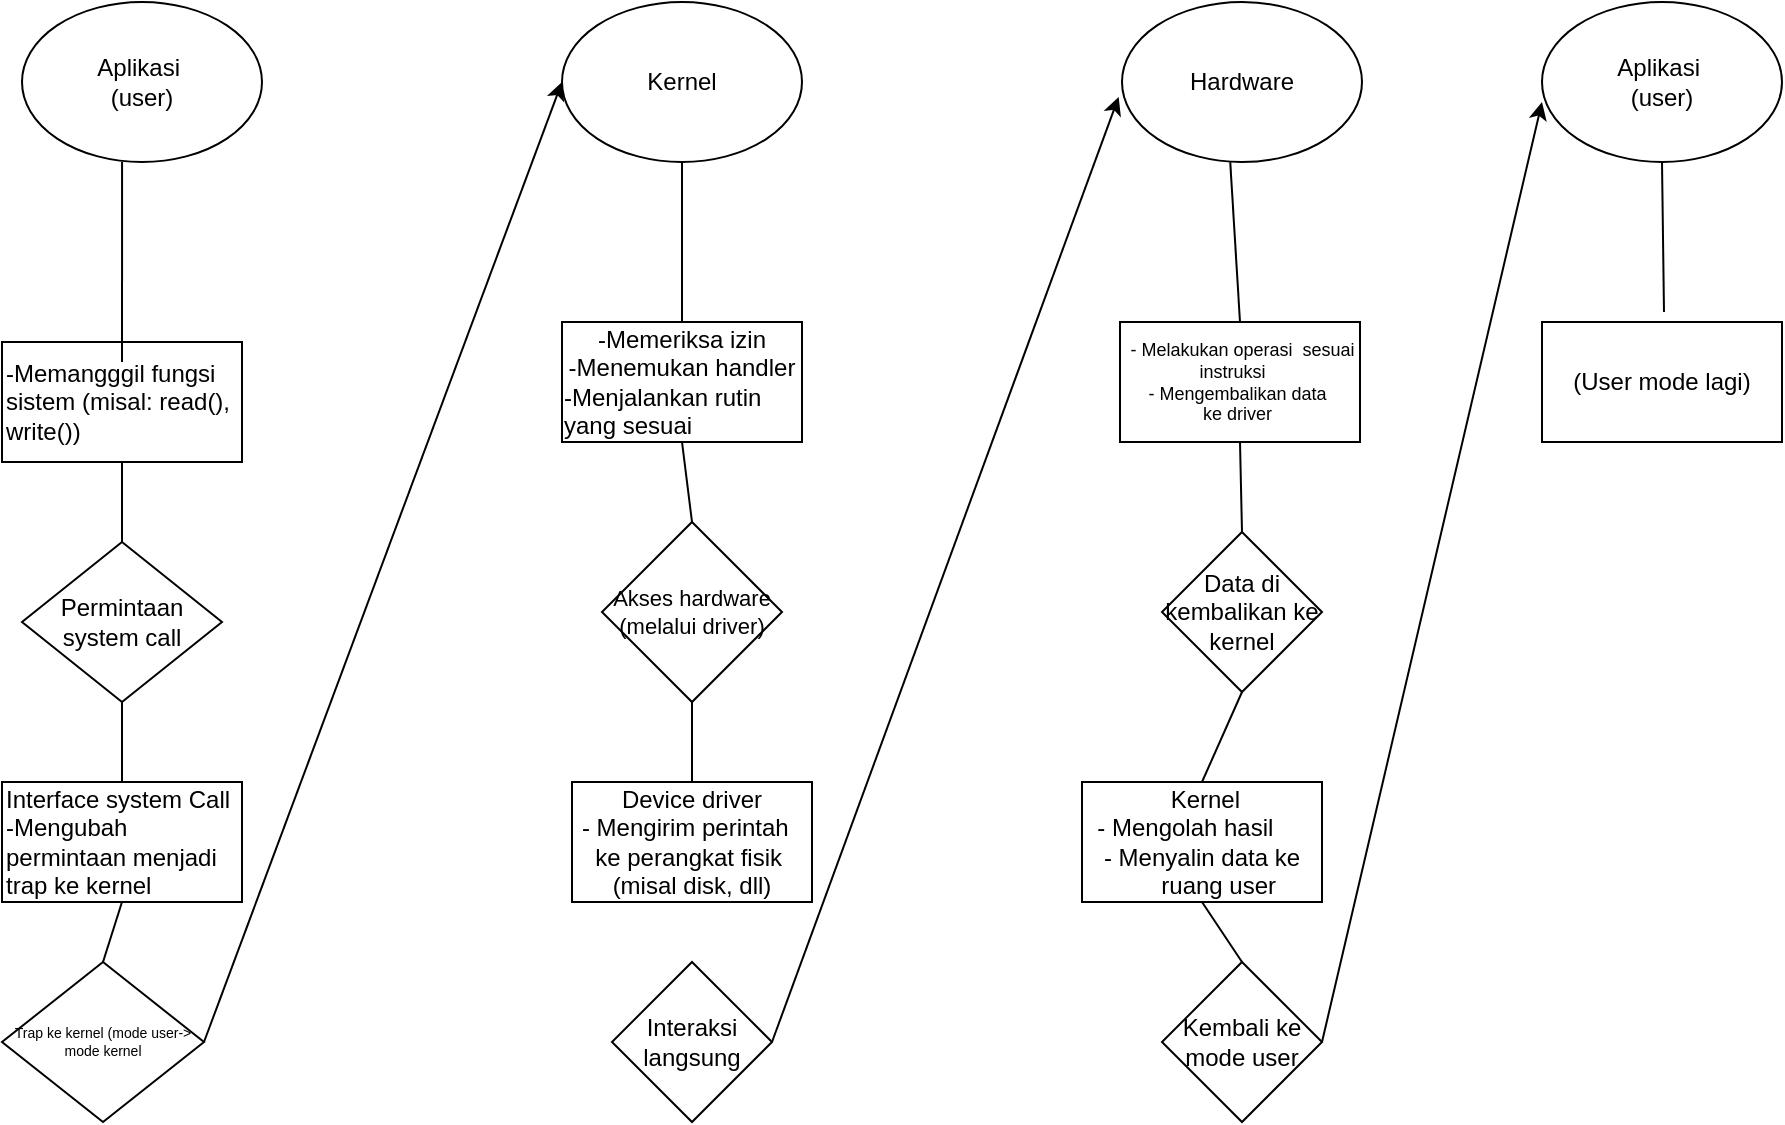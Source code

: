 <mxfile version="28.2.7">
  <diagram name="Page-1" id="0t4Rk3qzsJG7LTaFxkpD">
    <mxGraphModel grid="1" page="1" gridSize="10" guides="1" tooltips="1" connect="1" arrows="1" fold="1" pageScale="1" pageWidth="850" pageHeight="1100" math="0" shadow="0">
      <root>
        <mxCell id="0" />
        <mxCell id="1" parent="0" />
        <mxCell id="8Mh1oN0NGYm48fOSlmdf-2" value="Aplikasi&amp;nbsp;&lt;div&gt;(user)&lt;/div&gt;" style="ellipse;whiteSpace=wrap;html=1;" vertex="1" parent="1">
          <mxGeometry x="60" y="80" width="120" height="80" as="geometry" />
        </mxCell>
        <mxCell id="8Mh1oN0NGYm48fOSlmdf-3" value="Kernel" style="ellipse;whiteSpace=wrap;html=1;" vertex="1" parent="1">
          <mxGeometry x="330" y="80" width="120" height="80" as="geometry" />
        </mxCell>
        <mxCell id="8Mh1oN0NGYm48fOSlmdf-4" value="Hardware" style="ellipse;whiteSpace=wrap;html=1;" vertex="1" parent="1">
          <mxGeometry x="610" y="80" width="120" height="80" as="geometry" />
        </mxCell>
        <mxCell id="8Mh1oN0NGYm48fOSlmdf-6" value="Aplikasi&amp;nbsp;&lt;div&gt;(user)&lt;/div&gt;" style="ellipse;whiteSpace=wrap;html=1;" vertex="1" parent="1">
          <mxGeometry x="820" y="80" width="120" height="80" as="geometry" />
        </mxCell>
        <mxCell id="8Mh1oN0NGYm48fOSlmdf-7" value="-Memangggil fungsi sistem (misal: read(), write())" style="rounded=0;whiteSpace=wrap;html=1;align=left;" vertex="1" parent="1">
          <mxGeometry x="50" y="250" width="120" height="60" as="geometry" />
        </mxCell>
        <mxCell id="8Mh1oN0NGYm48fOSlmdf-8" value="Permintaan system call" style="rhombus;whiteSpace=wrap;html=1;" vertex="1" parent="1">
          <mxGeometry x="60" y="350" width="100" height="80" as="geometry" />
        </mxCell>
        <mxCell id="8Mh1oN0NGYm48fOSlmdf-9" value="Interface system Call&lt;div&gt;-Mengubah permintaan menjadi trap ke kernel&lt;/div&gt;" style="rounded=0;whiteSpace=wrap;html=1;align=left;" vertex="1" parent="1">
          <mxGeometry x="50" y="470" width="120" height="60" as="geometry" />
        </mxCell>
        <mxCell id="8Mh1oN0NGYm48fOSlmdf-10" value="" style="endArrow=none;html=1;rounded=0;exitX=0.417;exitY=1;exitDx=0;exitDy=0;exitPerimeter=0;entryX=0.5;entryY=0.167;entryDx=0;entryDy=0;entryPerimeter=0;" edge="1" parent="1" source="8Mh1oN0NGYm48fOSlmdf-2" target="8Mh1oN0NGYm48fOSlmdf-7">
          <mxGeometry width="50" height="50" relative="1" as="geometry">
            <mxPoint x="400" y="300" as="sourcePoint" />
            <mxPoint x="450" y="250" as="targetPoint" />
          </mxGeometry>
        </mxCell>
        <mxCell id="8Mh1oN0NGYm48fOSlmdf-11" value="Trap ke kernel (mode user-&amp;gt;&lt;div&gt;mode kernel&lt;/div&gt;" style="rhombus;whiteSpace=wrap;html=1;fontSize=7;" vertex="1" parent="1">
          <mxGeometry x="50" y="560" width="101" height="80" as="geometry" />
        </mxCell>
        <mxCell id="LMijqFPGDNtqC9Maa4uh-1" value="-Memeriksa izin&lt;div&gt;-Menemukan handler&lt;/div&gt;&lt;div style=&quot;text-align: left;&quot;&gt;-Menjalankan rutin yang sesuai&lt;/div&gt;" style="rounded=0;whiteSpace=wrap;html=1;" vertex="1" parent="1">
          <mxGeometry x="330" y="240" width="120" height="60" as="geometry" />
        </mxCell>
        <mxCell id="LMijqFPGDNtqC9Maa4uh-2" value="Akses hardware&lt;div&gt;(melalui driver)&lt;/div&gt;" style="rhombus;whiteSpace=wrap;html=1;fontSize=11;" vertex="1" parent="1">
          <mxGeometry x="350" y="340" width="90" height="90" as="geometry" />
        </mxCell>
        <mxCell id="LMijqFPGDNtqC9Maa4uh-4" value="Device driver&lt;div&gt;&lt;div&gt;- Mengirim perintah&amp;nbsp;&amp;nbsp;&lt;/div&gt;&lt;div&gt;ke perangkat fisik&amp;nbsp;&lt;/div&gt;&lt;div&gt;(misal disk, dll)&lt;/div&gt;&lt;/div&gt;" style="rounded=0;whiteSpace=wrap;html=1;" vertex="1" parent="1">
          <mxGeometry x="335" y="470" width="120" height="60" as="geometry" />
        </mxCell>
        <mxCell id="LMijqFPGDNtqC9Maa4uh-5" value="Interaksi langsung" style="rhombus;whiteSpace=wrap;html=1;rounded=0;" vertex="1" parent="1">
          <mxGeometry x="355" y="560" width="80" height="80" as="geometry" />
        </mxCell>
        <mxCell id="LMijqFPGDNtqC9Maa4uh-7" value="Data di kembalikan ke kernel" style="rhombus;whiteSpace=wrap;html=1;" vertex="1" parent="1">
          <mxGeometry x="630" y="345" width="80" height="80" as="geometry" />
        </mxCell>
        <mxCell id="LMijqFPGDNtqC9Maa4uh-8" value="&lt;div&gt;&amp;nbsp;- Melakukan operasi&amp;nbsp;&lt;span style=&quot;background-color: transparent; color: light-dark(rgb(0, 0, 0), rgb(255, 255, 255));&quot;&gt;&amp;nbsp;sesuai instruksi&amp;nbsp; &amp;nbsp;&lt;/span&gt;&lt;/div&gt;&lt;div&gt;- Mengembalikan data&amp;nbsp;&lt;/div&gt;&lt;div&gt;&amp;nbsp; ke driver&amp;nbsp; &amp;nbsp;&lt;/div&gt;" style="rounded=0;whiteSpace=wrap;html=1;fontSize=9;" vertex="1" parent="1">
          <mxGeometry x="609" y="240" width="120" height="60" as="geometry" />
        </mxCell>
        <mxCell id="LMijqFPGDNtqC9Maa4uh-9" value="&lt;div&gt;&amp;nbsp;Kernel&lt;/div&gt;&lt;div&gt;- Mengolah hasil&amp;nbsp; &amp;nbsp; &amp;nbsp;&lt;/div&gt;&lt;div&gt;&amp;nbsp;- Menyalin data ke&amp;nbsp; &amp;nbsp;&amp;nbsp;&lt;span style=&quot;background-color: transparent; color: light-dark(rgb(0, 0, 0), rgb(255, 255, 255));&quot;&gt;&amp;nbsp; &amp;nbsp;ruang user&lt;/span&gt;&lt;/div&gt;" style="rounded=0;whiteSpace=wrap;html=1;" vertex="1" parent="1">
          <mxGeometry x="590" y="470" width="120" height="60" as="geometry" />
        </mxCell>
        <mxCell id="LMijqFPGDNtqC9Maa4uh-10" value="Kembali ke mode user" style="rhombus;whiteSpace=wrap;html=1;" vertex="1" parent="1">
          <mxGeometry x="630" y="560" width="80" height="80" as="geometry" />
        </mxCell>
        <mxCell id="LMijqFPGDNtqC9Maa4uh-12" value="(User mode lagi)" style="rounded=0;whiteSpace=wrap;html=1;" vertex="1" parent="1">
          <mxGeometry x="820" y="240" width="120" height="60" as="geometry" />
        </mxCell>
        <mxCell id="LMijqFPGDNtqC9Maa4uh-13" value="" style="endArrow=none;html=1;rounded=0;entryX=0.5;entryY=1;entryDx=0;entryDy=0;" edge="1" parent="1" source="8Mh1oN0NGYm48fOSlmdf-8" target="8Mh1oN0NGYm48fOSlmdf-7">
          <mxGeometry width="50" height="50" relative="1" as="geometry">
            <mxPoint x="460" y="370" as="sourcePoint" />
            <mxPoint x="510" y="320" as="targetPoint" />
          </mxGeometry>
        </mxCell>
        <mxCell id="LMijqFPGDNtqC9Maa4uh-14" value="" style="endArrow=none;html=1;rounded=0;entryX=0.5;entryY=1;entryDx=0;entryDy=0;exitX=0.5;exitY=0;exitDx=0;exitDy=0;" edge="1" parent="1" source="8Mh1oN0NGYm48fOSlmdf-9" target="8Mh1oN0NGYm48fOSlmdf-8">
          <mxGeometry width="50" height="50" relative="1" as="geometry">
            <mxPoint x="100" y="480" as="sourcePoint" />
            <mxPoint x="100" y="440" as="targetPoint" />
          </mxGeometry>
        </mxCell>
        <mxCell id="LMijqFPGDNtqC9Maa4uh-16" value="" style="endArrow=none;html=1;rounded=0;entryX=0.5;entryY=1;entryDx=0;entryDy=0;" edge="1" parent="1" source="LMijqFPGDNtqC9Maa4uh-1" target="8Mh1oN0NGYm48fOSlmdf-3">
          <mxGeometry width="50" height="50" relative="1" as="geometry">
            <mxPoint x="460" y="370" as="sourcePoint" />
            <mxPoint x="510" y="320" as="targetPoint" />
          </mxGeometry>
        </mxCell>
        <mxCell id="LMijqFPGDNtqC9Maa4uh-17" value="" style="endArrow=none;html=1;rounded=0;entryX=0.5;entryY=1;entryDx=0;entryDy=0;exitX=0.5;exitY=0;exitDx=0;exitDy=0;" edge="1" parent="1" source="LMijqFPGDNtqC9Maa4uh-2" target="LMijqFPGDNtqC9Maa4uh-1">
          <mxGeometry width="50" height="50" relative="1" as="geometry">
            <mxPoint x="390" y="330" as="sourcePoint" />
            <mxPoint x="330" y="280" as="targetPoint" />
          </mxGeometry>
        </mxCell>
        <mxCell id="LMijqFPGDNtqC9Maa4uh-18" value="" style="endArrow=none;html=1;rounded=0;entryX=0.5;entryY=0;entryDx=0;entryDy=0;exitX=0.5;exitY=1;exitDx=0;exitDy=0;" edge="1" parent="1" source="LMijqFPGDNtqC9Maa4uh-2" target="LMijqFPGDNtqC9Maa4uh-4">
          <mxGeometry width="50" height="50" relative="1" as="geometry">
            <mxPoint x="460" y="370" as="sourcePoint" />
            <mxPoint x="510" y="320" as="targetPoint" />
          </mxGeometry>
        </mxCell>
        <mxCell id="LMijqFPGDNtqC9Maa4uh-19" value="" style="endArrow=none;html=1;rounded=0;entryX=0.5;entryY=0;entryDx=0;entryDy=0;exitX=0.5;exitY=1;exitDx=0;exitDy=0;" edge="1" parent="1" source="8Mh1oN0NGYm48fOSlmdf-9" target="8Mh1oN0NGYm48fOSlmdf-11">
          <mxGeometry width="50" height="50" relative="1" as="geometry">
            <mxPoint x="460" y="370" as="sourcePoint" />
            <mxPoint x="510" y="320" as="targetPoint" />
          </mxGeometry>
        </mxCell>
        <mxCell id="LMijqFPGDNtqC9Maa4uh-21" value="" style="endArrow=classic;html=1;rounded=0;exitX=1;exitY=0.5;exitDx=0;exitDy=0;entryX=0;entryY=0.5;entryDx=0;entryDy=0;" edge="1" parent="1" source="8Mh1oN0NGYm48fOSlmdf-11" target="8Mh1oN0NGYm48fOSlmdf-3">
          <mxGeometry width="50" height="50" relative="1" as="geometry">
            <mxPoint x="450" y="370" as="sourcePoint" />
            <mxPoint x="500" y="320" as="targetPoint" />
          </mxGeometry>
        </mxCell>
        <mxCell id="LMijqFPGDNtqC9Maa4uh-23" value="" style="endArrow=classic;html=1;rounded=0;exitX=1;exitY=0.5;exitDx=0;exitDy=0;entryX=-0.014;entryY=0.593;entryDx=0;entryDy=0;entryPerimeter=0;" edge="1" parent="1" source="LMijqFPGDNtqC9Maa4uh-5" target="8Mh1oN0NGYm48fOSlmdf-4">
          <mxGeometry width="50" height="50" relative="1" as="geometry">
            <mxPoint x="450" y="370" as="sourcePoint" />
            <mxPoint x="500" y="320" as="targetPoint" />
          </mxGeometry>
        </mxCell>
        <mxCell id="LMijqFPGDNtqC9Maa4uh-24" value="" style="endArrow=classic;html=1;rounded=0;exitX=1;exitY=0.5;exitDx=0;exitDy=0;" edge="1" parent="1" source="LMijqFPGDNtqC9Maa4uh-10">
          <mxGeometry width="50" height="50" relative="1" as="geometry">
            <mxPoint x="770" y="180" as="sourcePoint" />
            <mxPoint x="820" y="130" as="targetPoint" />
          </mxGeometry>
        </mxCell>
        <mxCell id="LMijqFPGDNtqC9Maa4uh-25" value="" style="endArrow=none;html=1;rounded=0;entryX=0.451;entryY=1.001;entryDx=0;entryDy=0;entryPerimeter=0;exitX=0.5;exitY=0;exitDx=0;exitDy=0;" edge="1" parent="1" source="LMijqFPGDNtqC9Maa4uh-8" target="8Mh1oN0NGYm48fOSlmdf-4">
          <mxGeometry width="50" height="50" relative="1" as="geometry">
            <mxPoint x="450" y="370" as="sourcePoint" />
            <mxPoint x="500" y="320" as="targetPoint" />
          </mxGeometry>
        </mxCell>
        <mxCell id="LMijqFPGDNtqC9Maa4uh-26" value="" style="endArrow=none;html=1;rounded=0;exitX=0.5;exitY=0;exitDx=0;exitDy=0;entryX=0.5;entryY=1;entryDx=0;entryDy=0;" edge="1" parent="1" source="LMijqFPGDNtqC9Maa4uh-7" target="LMijqFPGDNtqC9Maa4uh-8">
          <mxGeometry width="50" height="50" relative="1" as="geometry">
            <mxPoint x="700" y="360" as="sourcePoint" />
            <mxPoint x="750" y="310" as="targetPoint" />
          </mxGeometry>
        </mxCell>
        <mxCell id="LMijqFPGDNtqC9Maa4uh-27" value="" style="endArrow=none;html=1;rounded=0;exitX=0.5;exitY=0;exitDx=0;exitDy=0;entryX=0.5;entryY=1;entryDx=0;entryDy=0;" edge="1" parent="1" source="LMijqFPGDNtqC9Maa4uh-9" target="LMijqFPGDNtqC9Maa4uh-7">
          <mxGeometry width="50" height="50" relative="1" as="geometry">
            <mxPoint x="661" y="485" as="sourcePoint" />
            <mxPoint x="660" y="440" as="targetPoint" />
          </mxGeometry>
        </mxCell>
        <mxCell id="LMijqFPGDNtqC9Maa4uh-29" value="" style="endArrow=none;html=1;rounded=0;exitX=0.5;exitY=0;exitDx=0;exitDy=0;entryX=0.5;entryY=1;entryDx=0;entryDy=0;" edge="1" parent="1" source="LMijqFPGDNtqC9Maa4uh-10" target="LMijqFPGDNtqC9Maa4uh-9">
          <mxGeometry width="50" height="50" relative="1" as="geometry">
            <mxPoint x="631" y="595" as="sourcePoint" />
            <mxPoint x="630" y="550" as="targetPoint" />
          </mxGeometry>
        </mxCell>
        <mxCell id="LMijqFPGDNtqC9Maa4uh-30" value="" style="endArrow=none;html=1;rounded=0;exitX=0.5;exitY=0;exitDx=0;exitDy=0;entryX=0.5;entryY=1;entryDx=0;entryDy=0;" edge="1" parent="1" target="8Mh1oN0NGYm48fOSlmdf-6">
          <mxGeometry width="50" height="50" relative="1" as="geometry">
            <mxPoint x="881" y="235" as="sourcePoint" />
            <mxPoint x="880" y="190" as="targetPoint" />
          </mxGeometry>
        </mxCell>
      </root>
    </mxGraphModel>
  </diagram>
</mxfile>

